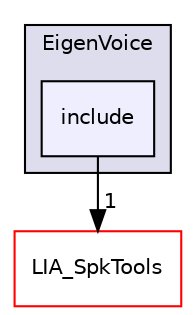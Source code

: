 digraph "LIA_SpkDet/EigenVoice/include" {
  compound=true
  node [ fontsize="10", fontname="Helvetica"];
  edge [ labelfontsize="10", labelfontname="Helvetica"];
  subgraph clusterdir_9e937ed7978a6b440a04ad152eed036a {
    graph [ bgcolor="#ddddee", pencolor="black", label="EigenVoice" fontname="Helvetica", fontsize="10", URL="dir_9e937ed7978a6b440a04ad152eed036a.html"]
  dir_100fe1b9ee93f7760e9c55b130f92124 [shape=box, label="include", style="filled", fillcolor="#eeeeff", pencolor="black", URL="dir_100fe1b9ee93f7760e9c55b130f92124.html"];
  }
  dir_7b9f40c7474acebf25e66f966c5b9c6a [shape=box label="LIA_SpkTools" fillcolor="white" style="filled" color="red" URL="dir_7b9f40c7474acebf25e66f966c5b9c6a.html"];
  dir_100fe1b9ee93f7760e9c55b130f92124->dir_7b9f40c7474acebf25e66f966c5b9c6a [headlabel="1", labeldistance=1.5 headhref="dir_000056_000110.html"];
}
